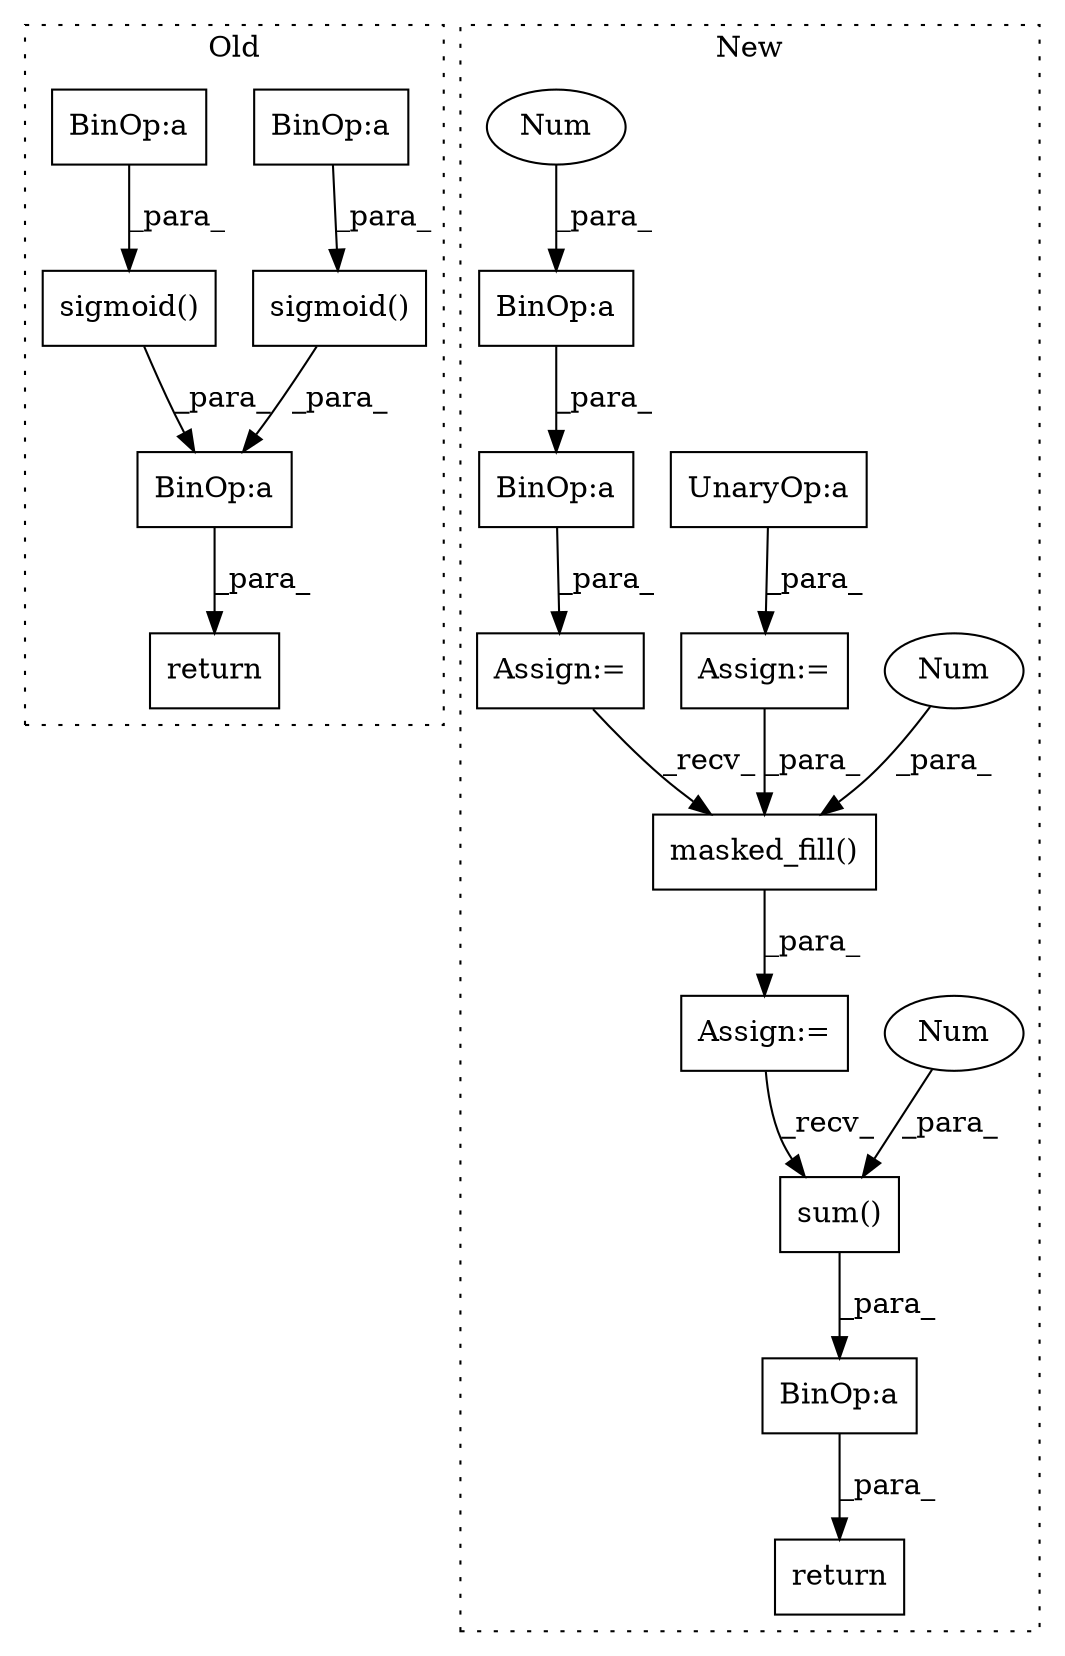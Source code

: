 digraph G {
subgraph cluster0 {
1 [label="sigmoid()" a="75" s="3583,3601" l="14,1" shape="box"];
3 [label="BinOp:a" a="82" s="3530" l="3" shape="box"];
7 [label="BinOp:a" a="82" s="3579" l="3" shape="box"];
16 [label="return" a="93" s="3641" l="7" shape="box"];
17 [label="sigmoid()" a="75" s="3605,3629" l="14,1" shape="box"];
18 [label="BinOp:a" a="82" s="3624" l="4" shape="box"];
label = "Old";
style="dotted";
}
subgraph cluster1 {
2 [label="masked_fill()" a="75" s="5540,5573" l="17,1" shape="box"];
4 [label="BinOp:a" a="82" s="5654" l="3" shape="box"];
5 [label="BinOp:a" a="82" s="5288" l="4" shape="box"];
6 [label="sum()" a="75" s="5643,5653" l="9,1" shape="box"];
8 [label="BinOp:a" a="82" s="5330" l="3" shape="box"];
9 [label="Num" a="76" s="5652" l="1" shape="ellipse"];
10 [label="Num" a="76" s="5572" l="1" shape="ellipse"];
11 [label="UnaryOp:a" a="61" s="5104" l="14" shape="box"];
12 [label="Assign:=" a="68" s="5537" l="3" shape="box"];
13 [label="Assign:=" a="68" s="5307" l="3" shape="box"];
14 [label="Assign:=" a="68" s="5101" l="3" shape="box"];
15 [label="return" a="93" s="5686" l="7" shape="box"];
19 [label="Num" a="76" s="5292" l="1" shape="ellipse"];
label = "New";
style="dotted";
}
1 -> 7 [label="_para_"];
2 -> 12 [label="_para_"];
3 -> 1 [label="_para_"];
4 -> 15 [label="_para_"];
5 -> 8 [label="_para_"];
6 -> 4 [label="_para_"];
7 -> 16 [label="_para_"];
8 -> 13 [label="_para_"];
9 -> 6 [label="_para_"];
10 -> 2 [label="_para_"];
11 -> 14 [label="_para_"];
12 -> 6 [label="_recv_"];
13 -> 2 [label="_recv_"];
14 -> 2 [label="_para_"];
17 -> 7 [label="_para_"];
18 -> 17 [label="_para_"];
19 -> 5 [label="_para_"];
}